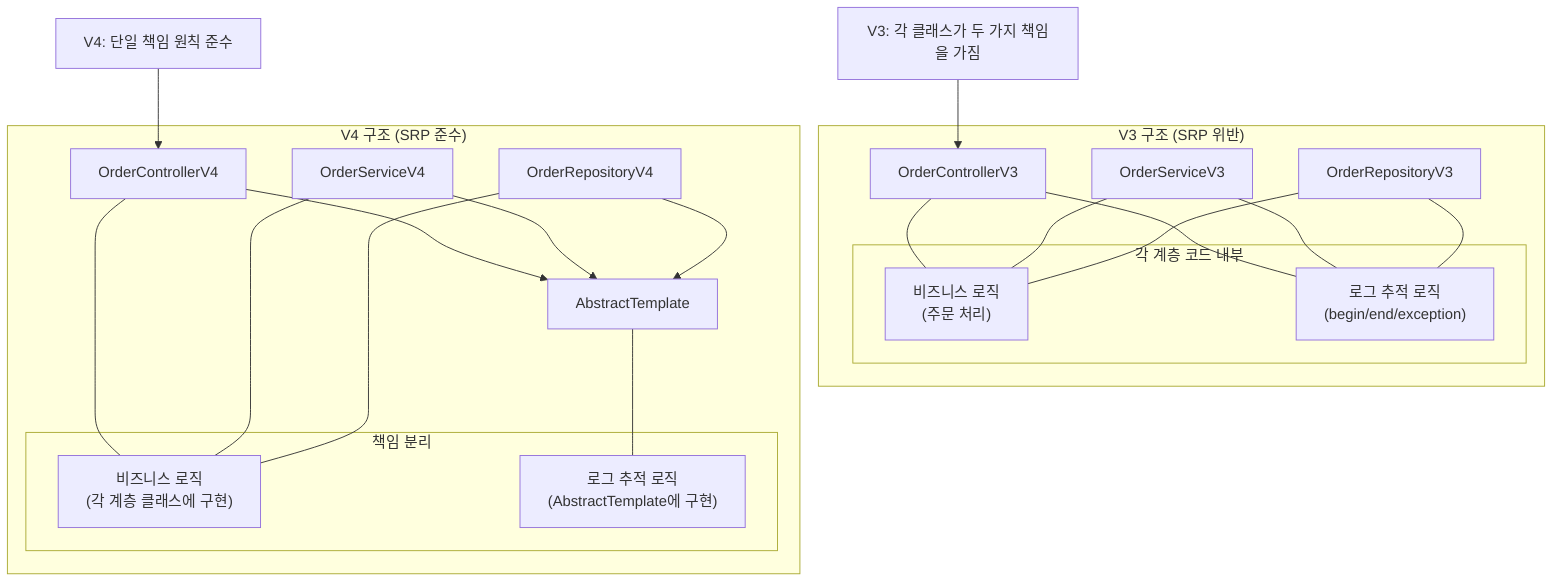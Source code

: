 flowchart TB
    subgraph "V3 구조 (SRP 위반)"
        direction LR
        A1[OrderControllerV3]
        B1[OrderServiceV3]
        C1[OrderRepositoryV3]
        
        subgraph "각 계층 코드 내부"
            direction TB
            D1["비즈니스 로직\n(주문 처리)"]
            E1["로그 추적 로직\n(begin/end/exception)"]
        end
        
        A1 --- D1
        A1 --- E1
        B1 --- D1
        B1 --- E1
        C1 --- D1
        C1 --- E1
    end
    
    subgraph "V4 구조 (SRP 준수)"
        direction LR
        A2[OrderControllerV4]
        B2[OrderServiceV4]
        C2[OrderRepositoryV4]
        D2[AbstractTemplate]
        
        subgraph "책임 분리"
            direction TB
            E2["비즈니스 로직\n(각 계층 클래스에 구현)"]
            F2["로그 추적 로직\n(AbstractTemplate에 구현)"]
        end
        
        A2 --- E2
        B2 --- E2
        C2 --- E2
        D2 --- F2
        
        A2 --> D2
        B2 --> D2
        C2 --> D2
    end
    
    V3["V3: 각 클래스가 두 가지 책임을 가짐"] --> A1
    V4["V4: 단일 책임 원칙 준수"] --> A2